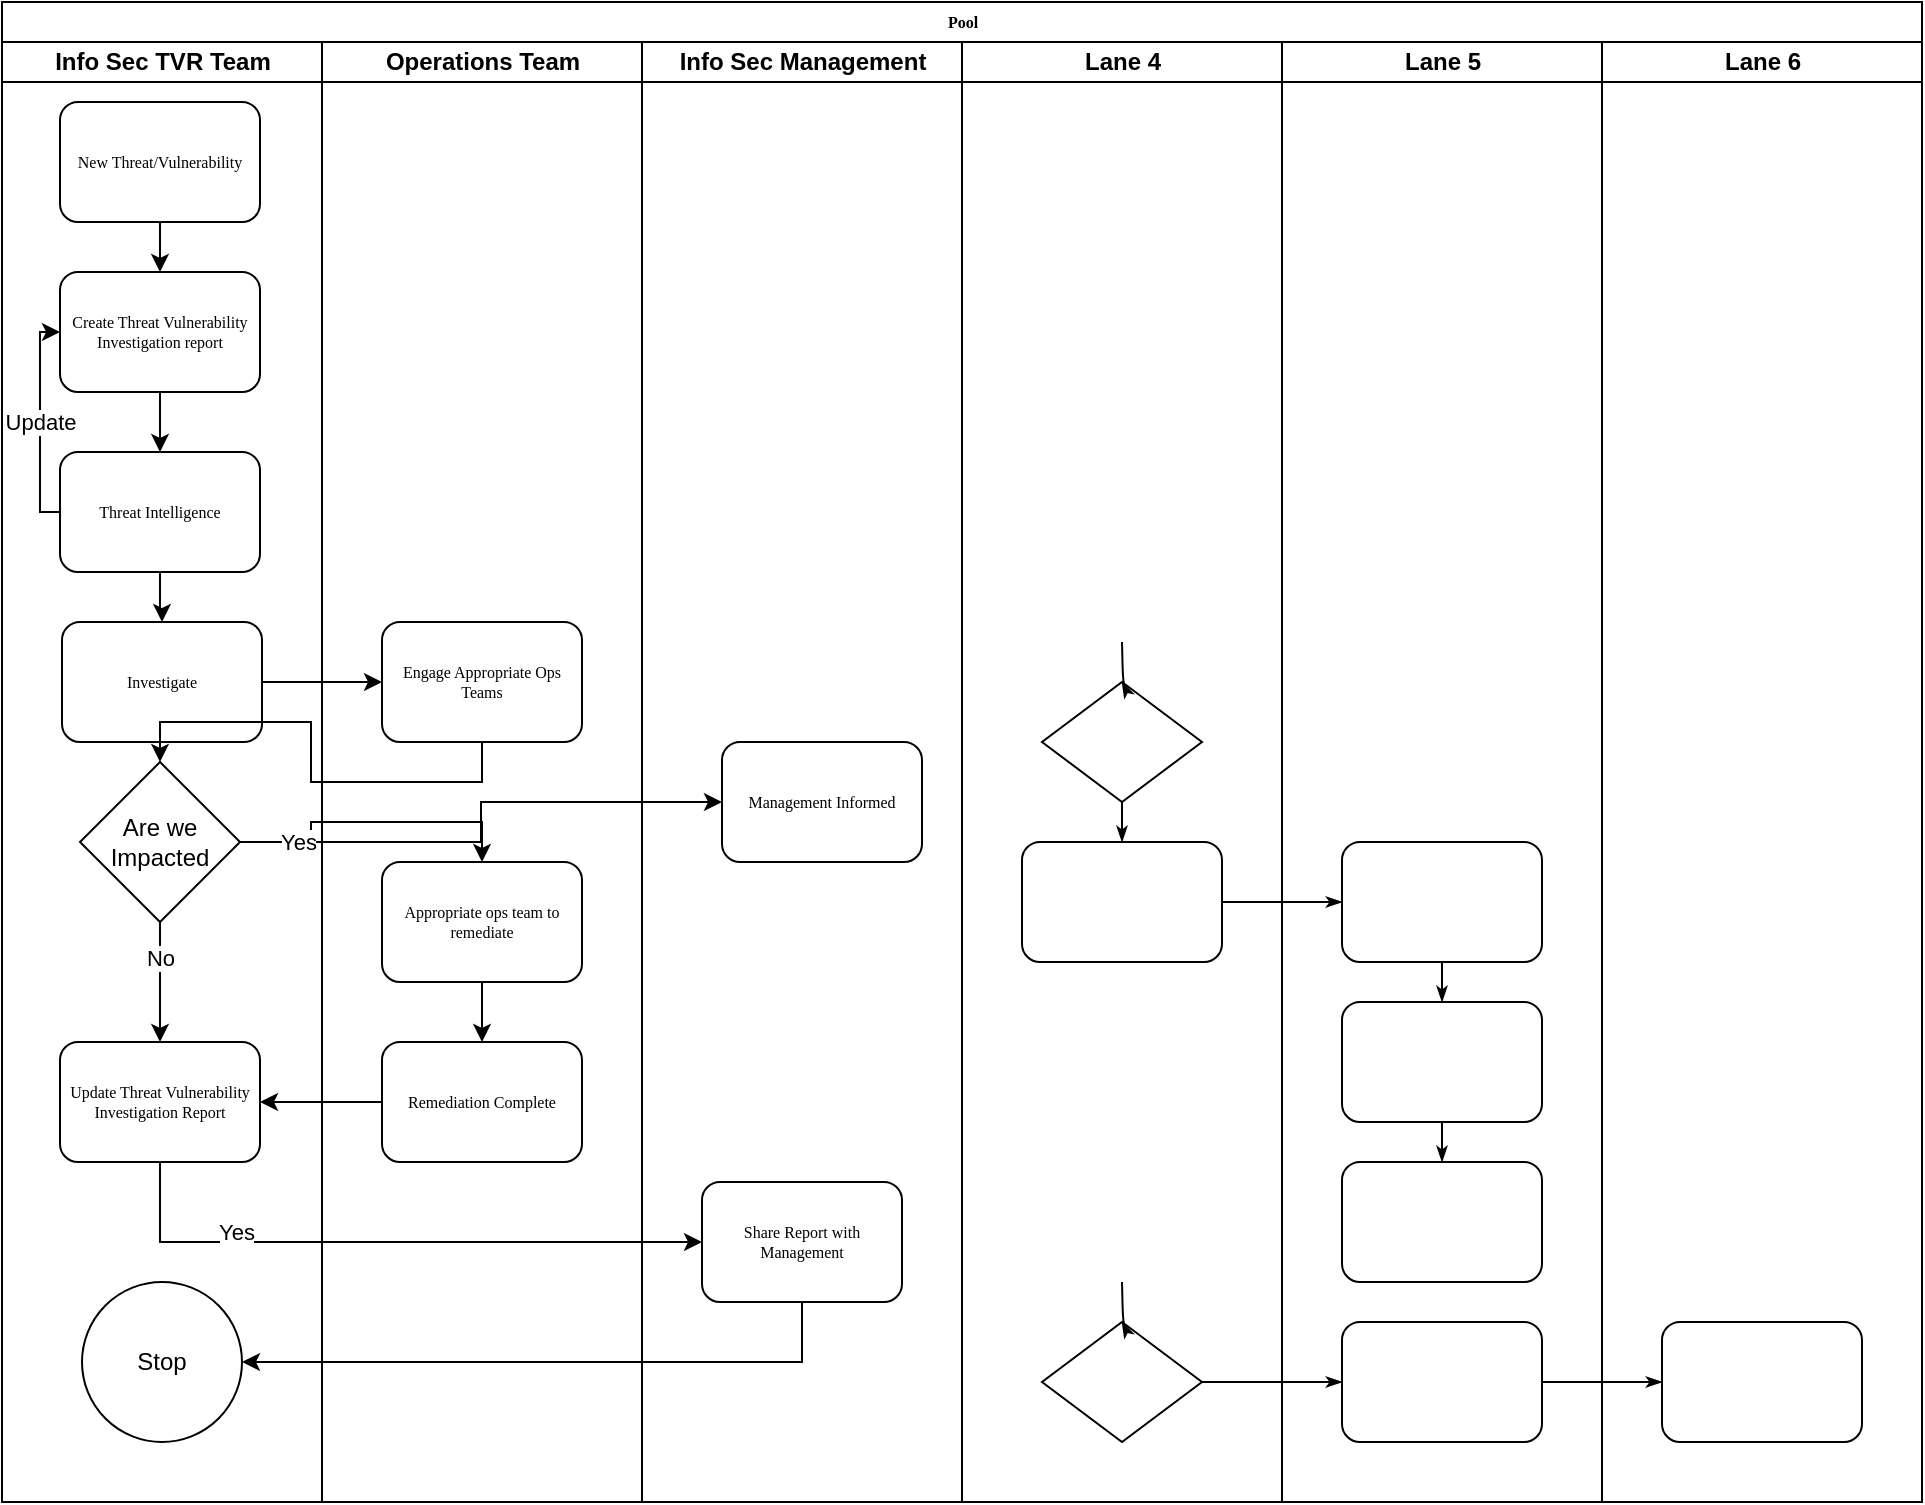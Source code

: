 <mxfile version="15.9.4"><diagram name="Page-1" id="74e2e168-ea6b-b213-b513-2b3c1d86103e"><mxGraphModel dx="782" dy="734" grid="1" gridSize="10" guides="1" tooltips="1" connect="1" arrows="1" fold="1" page="1" pageScale="1" pageWidth="1100" pageHeight="850" background="none" math="0" shadow="0"><root><mxCell id="0"/><mxCell id="1" parent="0"/><mxCell id="77e6c97f196da883-1" value="Pool" style="swimlane;html=1;childLayout=stackLayout;startSize=20;rounded=0;shadow=0;labelBackgroundColor=none;strokeWidth=1;fontFamily=Verdana;fontSize=8;align=center;" parent="1" vertex="1"><mxGeometry x="70" y="40" width="960" height="750" as="geometry"/></mxCell><mxCell id="JC5u3lQ4AoLT7Kh2OVnv-25" style="edgeStyle=orthogonalEdgeStyle;rounded=0;orthogonalLoop=1;jettySize=auto;html=1;exitX=1;exitY=0.5;exitDx=0;exitDy=0;entryX=0;entryY=0.5;entryDx=0;entryDy=0;" edge="1" parent="77e6c97f196da883-1" source="JC5u3lQ4AoLT7Kh2OVnv-8" target="JC5u3lQ4AoLT7Kh2OVnv-23"><mxGeometry relative="1" as="geometry"/></mxCell><mxCell id="77e6c97f196da883-2" value="Info Sec TVR Team" style="swimlane;html=1;startSize=20;" parent="77e6c97f196da883-1" vertex="1"><mxGeometry y="20" width="160" height="730" as="geometry"/></mxCell><mxCell id="JC5u3lQ4AoLT7Kh2OVnv-5" value="" style="edgeStyle=orthogonalEdgeStyle;rounded=0;orthogonalLoop=1;jettySize=auto;html=1;" edge="1" parent="77e6c97f196da883-2" source="77e6c97f196da883-8" target="JC5u3lQ4AoLT7Kh2OVnv-4"><mxGeometry relative="1" as="geometry"/></mxCell><mxCell id="77e6c97f196da883-8" value="New Threat/Vulnerability" style="rounded=1;whiteSpace=wrap;html=1;shadow=0;labelBackgroundColor=none;strokeWidth=1;fontFamily=Verdana;fontSize=8;align=center;" parent="77e6c97f196da883-2" vertex="1"><mxGeometry x="29" y="30" width="100" height="60" as="geometry"/></mxCell><mxCell id="JC5u3lQ4AoLT7Kh2OVnv-7" value="Update" style="edgeStyle=orthogonalEdgeStyle;rounded=0;orthogonalLoop=1;jettySize=auto;html=1;exitX=0;exitY=0.5;exitDx=0;exitDy=0;entryX=0;entryY=0.5;entryDx=0;entryDy=0;" edge="1" parent="77e6c97f196da883-2" source="77e6c97f196da883-9" target="JC5u3lQ4AoLT7Kh2OVnv-4"><mxGeometry relative="1" as="geometry"><Array as="points"><mxPoint x="19" y="235"/><mxPoint x="19" y="145"/></Array></mxGeometry></mxCell><mxCell id="JC5u3lQ4AoLT7Kh2OVnv-29" value="" style="edgeStyle=orthogonalEdgeStyle;rounded=0;orthogonalLoop=1;jettySize=auto;html=1;" edge="1" parent="77e6c97f196da883-2" source="77e6c97f196da883-9" target="JC5u3lQ4AoLT7Kh2OVnv-26"><mxGeometry relative="1" as="geometry"/></mxCell><mxCell id="77e6c97f196da883-9" value="Threat Intelligence" style="rounded=1;whiteSpace=wrap;html=1;shadow=0;labelBackgroundColor=none;strokeWidth=1;fontFamily=Verdana;fontSize=8;align=center;" parent="77e6c97f196da883-2" vertex="1"><mxGeometry x="29" y="205" width="100" height="60" as="geometry"/></mxCell><mxCell id="JC5u3lQ4AoLT7Kh2OVnv-6" value="" style="edgeStyle=orthogonalEdgeStyle;rounded=0;orthogonalLoop=1;jettySize=auto;html=1;" edge="1" parent="77e6c97f196da883-2" source="JC5u3lQ4AoLT7Kh2OVnv-4" target="77e6c97f196da883-9"><mxGeometry relative="1" as="geometry"/></mxCell><mxCell id="JC5u3lQ4AoLT7Kh2OVnv-4" value="Create Threat Vulnerability&lt;br&gt;Investigation report" style="rounded=1;whiteSpace=wrap;html=1;shadow=0;labelBackgroundColor=none;strokeWidth=1;fontFamily=Verdana;fontSize=8;align=center;" vertex="1" parent="77e6c97f196da883-2"><mxGeometry x="29" y="115" width="100" height="60" as="geometry"/></mxCell><mxCell id="JC5u3lQ4AoLT7Kh2OVnv-8" value="Are we Impacted" style="rhombus;whiteSpace=wrap;html=1;" vertex="1" parent="77e6c97f196da883-2"><mxGeometry x="39" y="360" width="80" height="80" as="geometry"/></mxCell><mxCell id="JC5u3lQ4AoLT7Kh2OVnv-14" value="Update Threat Vulnerability Investigation Report" style="rounded=1;whiteSpace=wrap;html=1;shadow=0;labelBackgroundColor=none;strokeWidth=1;fontFamily=Verdana;fontSize=8;align=center;" vertex="1" parent="77e6c97f196da883-2"><mxGeometry x="29" y="500" width="100" height="60" as="geometry"/></mxCell><mxCell id="JC5u3lQ4AoLT7Kh2OVnv-13" value="No" style="edgeStyle=orthogonalEdgeStyle;rounded=0;orthogonalLoop=1;jettySize=auto;html=1;exitX=0.5;exitY=1;exitDx=0;exitDy=0;entryX=0.5;entryY=0;entryDx=0;entryDy=0;" edge="1" parent="77e6c97f196da883-2" source="JC5u3lQ4AoLT7Kh2OVnv-8" target="JC5u3lQ4AoLT7Kh2OVnv-14"><mxGeometry x="-0.419" relative="1" as="geometry"><mxPoint as="offset"/></mxGeometry></mxCell><mxCell id="JC5u3lQ4AoLT7Kh2OVnv-22" value="Stop" style="ellipse;whiteSpace=wrap;html=1;aspect=fixed;" vertex="1" parent="77e6c97f196da883-2"><mxGeometry x="40" y="620" width="80" height="80" as="geometry"/></mxCell><mxCell id="JC5u3lQ4AoLT7Kh2OVnv-26" value="Investigate" style="rounded=1;whiteSpace=wrap;html=1;shadow=0;labelBackgroundColor=none;strokeWidth=1;fontFamily=Verdana;fontSize=8;align=center;" vertex="1" parent="77e6c97f196da883-2"><mxGeometry x="30" y="290" width="100" height="60" as="geometry"/></mxCell><mxCell id="77e6c97f196da883-39" style="edgeStyle=orthogonalEdgeStyle;rounded=1;html=1;labelBackgroundColor=none;startArrow=none;startFill=0;startSize=5;endArrow=classicThin;endFill=1;endSize=5;jettySize=auto;orthogonalLoop=1;strokeWidth=1;fontFamily=Verdana;fontSize=8" parent="77e6c97f196da883-1" source="77e6c97f196da883-20" target="77e6c97f196da883-23" edge="1"><mxGeometry relative="1" as="geometry"/></mxCell><mxCell id="77e6c97f196da883-40" style="edgeStyle=orthogonalEdgeStyle;rounded=1;html=1;labelBackgroundColor=none;startArrow=none;startFill=0;startSize=5;endArrow=classicThin;endFill=1;endSize=5;jettySize=auto;orthogonalLoop=1;strokeWidth=1;fontFamily=Verdana;fontSize=8" parent="77e6c97f196da883-1" source="77e6c97f196da883-23" target="77e6c97f196da883-24" edge="1"><mxGeometry relative="1" as="geometry"/></mxCell><mxCell id="107ba76e4e335f99-1" style="edgeStyle=orthogonalEdgeStyle;rounded=1;html=1;labelBackgroundColor=none;startArrow=none;startFill=0;startSize=5;endArrow=classicThin;endFill=1;endSize=5;jettySize=auto;orthogonalLoop=1;strokeWidth=1;fontFamily=Verdana;fontSize=8" parent="77e6c97f196da883-1" source="77e6c97f196da883-17" target="77e6c97f196da883-18" edge="1"><mxGeometry relative="1" as="geometry"/></mxCell><mxCell id="77e6c97f196da883-3" value="Operations Team" style="swimlane;html=1;startSize=20;" parent="77e6c97f196da883-1" vertex="1"><mxGeometry x="160" y="20" width="160" height="730" as="geometry"/></mxCell><mxCell id="JC5u3lQ4AoLT7Kh2OVnv-20" value="" style="edgeStyle=orthogonalEdgeStyle;rounded=0;orthogonalLoop=1;jettySize=auto;html=1;" edge="1" parent="77e6c97f196da883-3" source="77e6c97f196da883-10" target="JC5u3lQ4AoLT7Kh2OVnv-19"><mxGeometry relative="1" as="geometry"/></mxCell><mxCell id="77e6c97f196da883-10" value="Appropriate ops team to remediate" style="rounded=1;whiteSpace=wrap;html=1;shadow=0;labelBackgroundColor=none;strokeWidth=1;fontFamily=Verdana;fontSize=8;align=center;" parent="77e6c97f196da883-3" vertex="1"><mxGeometry x="30" y="410" width="100" height="60" as="geometry"/></mxCell><mxCell id="JC5u3lQ4AoLT7Kh2OVnv-19" value="Remediation Complete" style="rounded=1;whiteSpace=wrap;html=1;shadow=0;labelBackgroundColor=none;strokeWidth=1;fontFamily=Verdana;fontSize=8;align=center;" vertex="1" parent="77e6c97f196da883-3"><mxGeometry x="30" y="500" width="100" height="60" as="geometry"/></mxCell><mxCell id="JC5u3lQ4AoLT7Kh2OVnv-27" value="Engage Appropriate Ops Teams" style="rounded=1;whiteSpace=wrap;html=1;shadow=0;labelBackgroundColor=none;strokeWidth=1;fontFamily=Verdana;fontSize=8;align=center;" vertex="1" parent="77e6c97f196da883-3"><mxGeometry x="30" y="290" width="100" height="60" as="geometry"/></mxCell><mxCell id="77e6c97f196da883-4" value="Info Sec Management" style="swimlane;html=1;startSize=20;" parent="77e6c97f196da883-1" vertex="1"><mxGeometry x="320" y="20" width="160" height="730" as="geometry"/></mxCell><mxCell id="JC5u3lQ4AoLT7Kh2OVnv-10" value="Share Report with Management" style="rounded=1;whiteSpace=wrap;html=1;shadow=0;labelBackgroundColor=none;strokeWidth=1;fontFamily=Verdana;fontSize=8;align=center;" vertex="1" parent="77e6c97f196da883-4"><mxGeometry x="30" y="570" width="100" height="60" as="geometry"/></mxCell><mxCell id="JC5u3lQ4AoLT7Kh2OVnv-23" value="Management Informed" style="rounded=1;whiteSpace=wrap;html=1;shadow=0;labelBackgroundColor=none;strokeWidth=1;fontFamily=Verdana;fontSize=8;align=center;" vertex="1" parent="77e6c97f196da883-4"><mxGeometry x="40" y="350" width="100" height="60" as="geometry"/></mxCell><mxCell id="77e6c97f196da883-5" value="Lane 4" style="swimlane;html=1;startSize=20;" parent="77e6c97f196da883-1" vertex="1"><mxGeometry x="480" y="20" width="160" height="730" as="geometry"/></mxCell><mxCell id="77e6c97f196da883-16" value="" style="rhombus;whiteSpace=wrap;html=1;rounded=0;shadow=0;labelBackgroundColor=none;strokeWidth=1;fontFamily=Verdana;fontSize=8;align=center;" parent="77e6c97f196da883-5" vertex="1"><mxGeometry x="40" y="320" width="80" height="60" as="geometry"/></mxCell><mxCell id="77e6c97f196da883-17" value="" style="rounded=1;whiteSpace=wrap;html=1;shadow=0;labelBackgroundColor=none;strokeWidth=1;fontFamily=Verdana;fontSize=8;align=center;" parent="77e6c97f196da883-5" vertex="1"><mxGeometry x="30" y="400" width="100" height="60" as="geometry"/></mxCell><mxCell id="77e6c97f196da883-20" value="" style="rhombus;whiteSpace=wrap;html=1;rounded=0;shadow=0;labelBackgroundColor=none;strokeWidth=1;fontFamily=Verdana;fontSize=8;align=center;" parent="77e6c97f196da883-5" vertex="1"><mxGeometry x="40" y="640" width="80" height="60" as="geometry"/></mxCell><mxCell id="77e6c97f196da883-34" style="edgeStyle=orthogonalEdgeStyle;rounded=1;html=1;labelBackgroundColor=none;startArrow=none;startFill=0;startSize=5;endArrow=classicThin;endFill=1;endSize=5;jettySize=auto;orthogonalLoop=1;strokeColor=#000000;strokeWidth=1;fontFamily=Verdana;fontSize=8;fontColor=#000000;" parent="77e6c97f196da883-5" target="77e6c97f196da883-16" edge="1"><mxGeometry relative="1" as="geometry"><mxPoint x="80" y="300" as="sourcePoint"/></mxGeometry></mxCell><mxCell id="77e6c97f196da883-35" style="edgeStyle=orthogonalEdgeStyle;rounded=1;html=1;labelBackgroundColor=none;startArrow=none;startFill=0;startSize=5;endArrow=classicThin;endFill=1;endSize=5;jettySize=auto;orthogonalLoop=1;strokeWidth=1;fontFamily=Verdana;fontSize=8" parent="77e6c97f196da883-5" source="77e6c97f196da883-16" target="77e6c97f196da883-17" edge="1"><mxGeometry relative="1" as="geometry"/></mxCell><mxCell id="77e6c97f196da883-36" style="edgeStyle=orthogonalEdgeStyle;rounded=1;html=1;labelBackgroundColor=none;startArrow=none;startFill=0;startSize=5;endArrow=classicThin;endFill=1;endSize=5;jettySize=auto;orthogonalLoop=1;strokeWidth=1;fontFamily=Verdana;fontSize=8" parent="77e6c97f196da883-5" target="77e6c97f196da883-20" edge="1"><mxGeometry relative="1" as="geometry"><mxPoint x="80" y="620" as="sourcePoint"/></mxGeometry></mxCell><mxCell id="77e6c97f196da883-6" value="Lane 5" style="swimlane;html=1;startSize=20;" parent="77e6c97f196da883-1" vertex="1"><mxGeometry x="640" y="20" width="160" height="730" as="geometry"/></mxCell><mxCell id="77e6c97f196da883-18" value="" style="rounded=1;whiteSpace=wrap;html=1;shadow=0;labelBackgroundColor=none;strokeWidth=1;fontFamily=Verdana;fontSize=8;align=center;" parent="77e6c97f196da883-6" vertex="1"><mxGeometry x="30" y="400" width="100" height="60" as="geometry"/></mxCell><mxCell id="77e6c97f196da883-21" value="" style="rounded=1;whiteSpace=wrap;html=1;shadow=0;labelBackgroundColor=none;strokeWidth=1;fontFamily=Verdana;fontSize=8;align=center;" parent="77e6c97f196da883-6" vertex="1"><mxGeometry x="30" y="480" width="100" height="60" as="geometry"/></mxCell><mxCell id="77e6c97f196da883-22" value="" style="rounded=1;whiteSpace=wrap;html=1;shadow=0;labelBackgroundColor=none;strokeWidth=1;fontFamily=Verdana;fontSize=8;align=center;" parent="77e6c97f196da883-6" vertex="1"><mxGeometry x="30" y="560" width="100" height="60" as="geometry"/></mxCell><mxCell id="77e6c97f196da883-23" value="" style="rounded=1;whiteSpace=wrap;html=1;shadow=0;labelBackgroundColor=none;strokeWidth=1;fontFamily=Verdana;fontSize=8;align=center;" parent="77e6c97f196da883-6" vertex="1"><mxGeometry x="30" y="640" width="100" height="60" as="geometry"/></mxCell><mxCell id="77e6c97f196da883-37" style="edgeStyle=orthogonalEdgeStyle;rounded=1;html=1;labelBackgroundColor=none;startArrow=none;startFill=0;startSize=5;endArrow=classicThin;endFill=1;endSize=5;jettySize=auto;orthogonalLoop=1;strokeWidth=1;fontFamily=Verdana;fontSize=8" parent="77e6c97f196da883-6" source="77e6c97f196da883-18" target="77e6c97f196da883-21" edge="1"><mxGeometry relative="1" as="geometry"/></mxCell><mxCell id="77e6c97f196da883-38" style="edgeStyle=orthogonalEdgeStyle;rounded=1;html=1;labelBackgroundColor=none;startArrow=none;startFill=0;startSize=5;endArrow=classicThin;endFill=1;endSize=5;jettySize=auto;orthogonalLoop=1;strokeWidth=1;fontFamily=Verdana;fontSize=8" parent="77e6c97f196da883-6" source="77e6c97f196da883-21" target="77e6c97f196da883-22" edge="1"><mxGeometry relative="1" as="geometry"/></mxCell><mxCell id="77e6c97f196da883-7" value="Lane 6" style="swimlane;html=1;startSize=20;" parent="77e6c97f196da883-1" vertex="1"><mxGeometry x="800" y="20" width="160" height="730" as="geometry"/></mxCell><mxCell id="77e6c97f196da883-24" value="" style="rounded=1;whiteSpace=wrap;html=1;shadow=0;labelBackgroundColor=none;strokeWidth=1;fontFamily=Verdana;fontSize=8;align=center;" parent="77e6c97f196da883-7" vertex="1"><mxGeometry x="30" y="640" width="100" height="60" as="geometry"/></mxCell><mxCell id="JC5u3lQ4AoLT7Kh2OVnv-11" style="edgeStyle=orthogonalEdgeStyle;rounded=0;orthogonalLoop=1;jettySize=auto;html=1;exitX=0.5;exitY=1;exitDx=0;exitDy=0;entryX=0;entryY=0.5;entryDx=0;entryDy=0;" edge="1" parent="77e6c97f196da883-1" source="JC5u3lQ4AoLT7Kh2OVnv-14" target="JC5u3lQ4AoLT7Kh2OVnv-10"><mxGeometry relative="1" as="geometry"/></mxCell><mxCell id="JC5u3lQ4AoLT7Kh2OVnv-12" value="Yes" style="edgeLabel;html=1;align=center;verticalAlign=middle;resizable=0;points=[];" vertex="1" connectable="0" parent="JC5u3lQ4AoLT7Kh2OVnv-11"><mxGeometry x="-0.49" y="2" relative="1" as="geometry"><mxPoint x="-2" y="-3" as="offset"/></mxGeometry></mxCell><mxCell id="JC5u3lQ4AoLT7Kh2OVnv-16" value="Yes" style="edgeStyle=orthogonalEdgeStyle;rounded=0;orthogonalLoop=1;jettySize=auto;html=1;exitX=1;exitY=0.5;exitDx=0;exitDy=0;entryX=0.5;entryY=0;entryDx=0;entryDy=0;" edge="1" parent="77e6c97f196da883-1" source="JC5u3lQ4AoLT7Kh2OVnv-8" target="77e6c97f196da883-10"><mxGeometry x="-0.622" relative="1" as="geometry"><mxPoint as="offset"/></mxGeometry></mxCell><mxCell id="JC5u3lQ4AoLT7Kh2OVnv-21" value="" style="edgeStyle=orthogonalEdgeStyle;rounded=0;orthogonalLoop=1;jettySize=auto;html=1;" edge="1" parent="77e6c97f196da883-1" source="JC5u3lQ4AoLT7Kh2OVnv-19" target="JC5u3lQ4AoLT7Kh2OVnv-14"><mxGeometry relative="1" as="geometry"/></mxCell><mxCell id="JC5u3lQ4AoLT7Kh2OVnv-24" style="edgeStyle=orthogonalEdgeStyle;rounded=0;orthogonalLoop=1;jettySize=auto;html=1;exitX=0.5;exitY=1;exitDx=0;exitDy=0;entryX=1;entryY=0.5;entryDx=0;entryDy=0;" edge="1" parent="77e6c97f196da883-1" source="JC5u3lQ4AoLT7Kh2OVnv-10" target="JC5u3lQ4AoLT7Kh2OVnv-22"><mxGeometry relative="1" as="geometry"/></mxCell><mxCell id="JC5u3lQ4AoLT7Kh2OVnv-28" style="edgeStyle=orthogonalEdgeStyle;rounded=0;orthogonalLoop=1;jettySize=auto;html=1;exitX=1;exitY=0.5;exitDx=0;exitDy=0;" edge="1" parent="77e6c97f196da883-1" source="JC5u3lQ4AoLT7Kh2OVnv-26" target="JC5u3lQ4AoLT7Kh2OVnv-27"><mxGeometry relative="1" as="geometry"/></mxCell><mxCell id="JC5u3lQ4AoLT7Kh2OVnv-30" style="edgeStyle=orthogonalEdgeStyle;rounded=0;orthogonalLoop=1;jettySize=auto;html=1;exitX=0.5;exitY=1;exitDx=0;exitDy=0;" edge="1" parent="77e6c97f196da883-1" source="JC5u3lQ4AoLT7Kh2OVnv-27" target="JC5u3lQ4AoLT7Kh2OVnv-8"><mxGeometry relative="1" as="geometry"/></mxCell></root></mxGraphModel></diagram></mxfile>